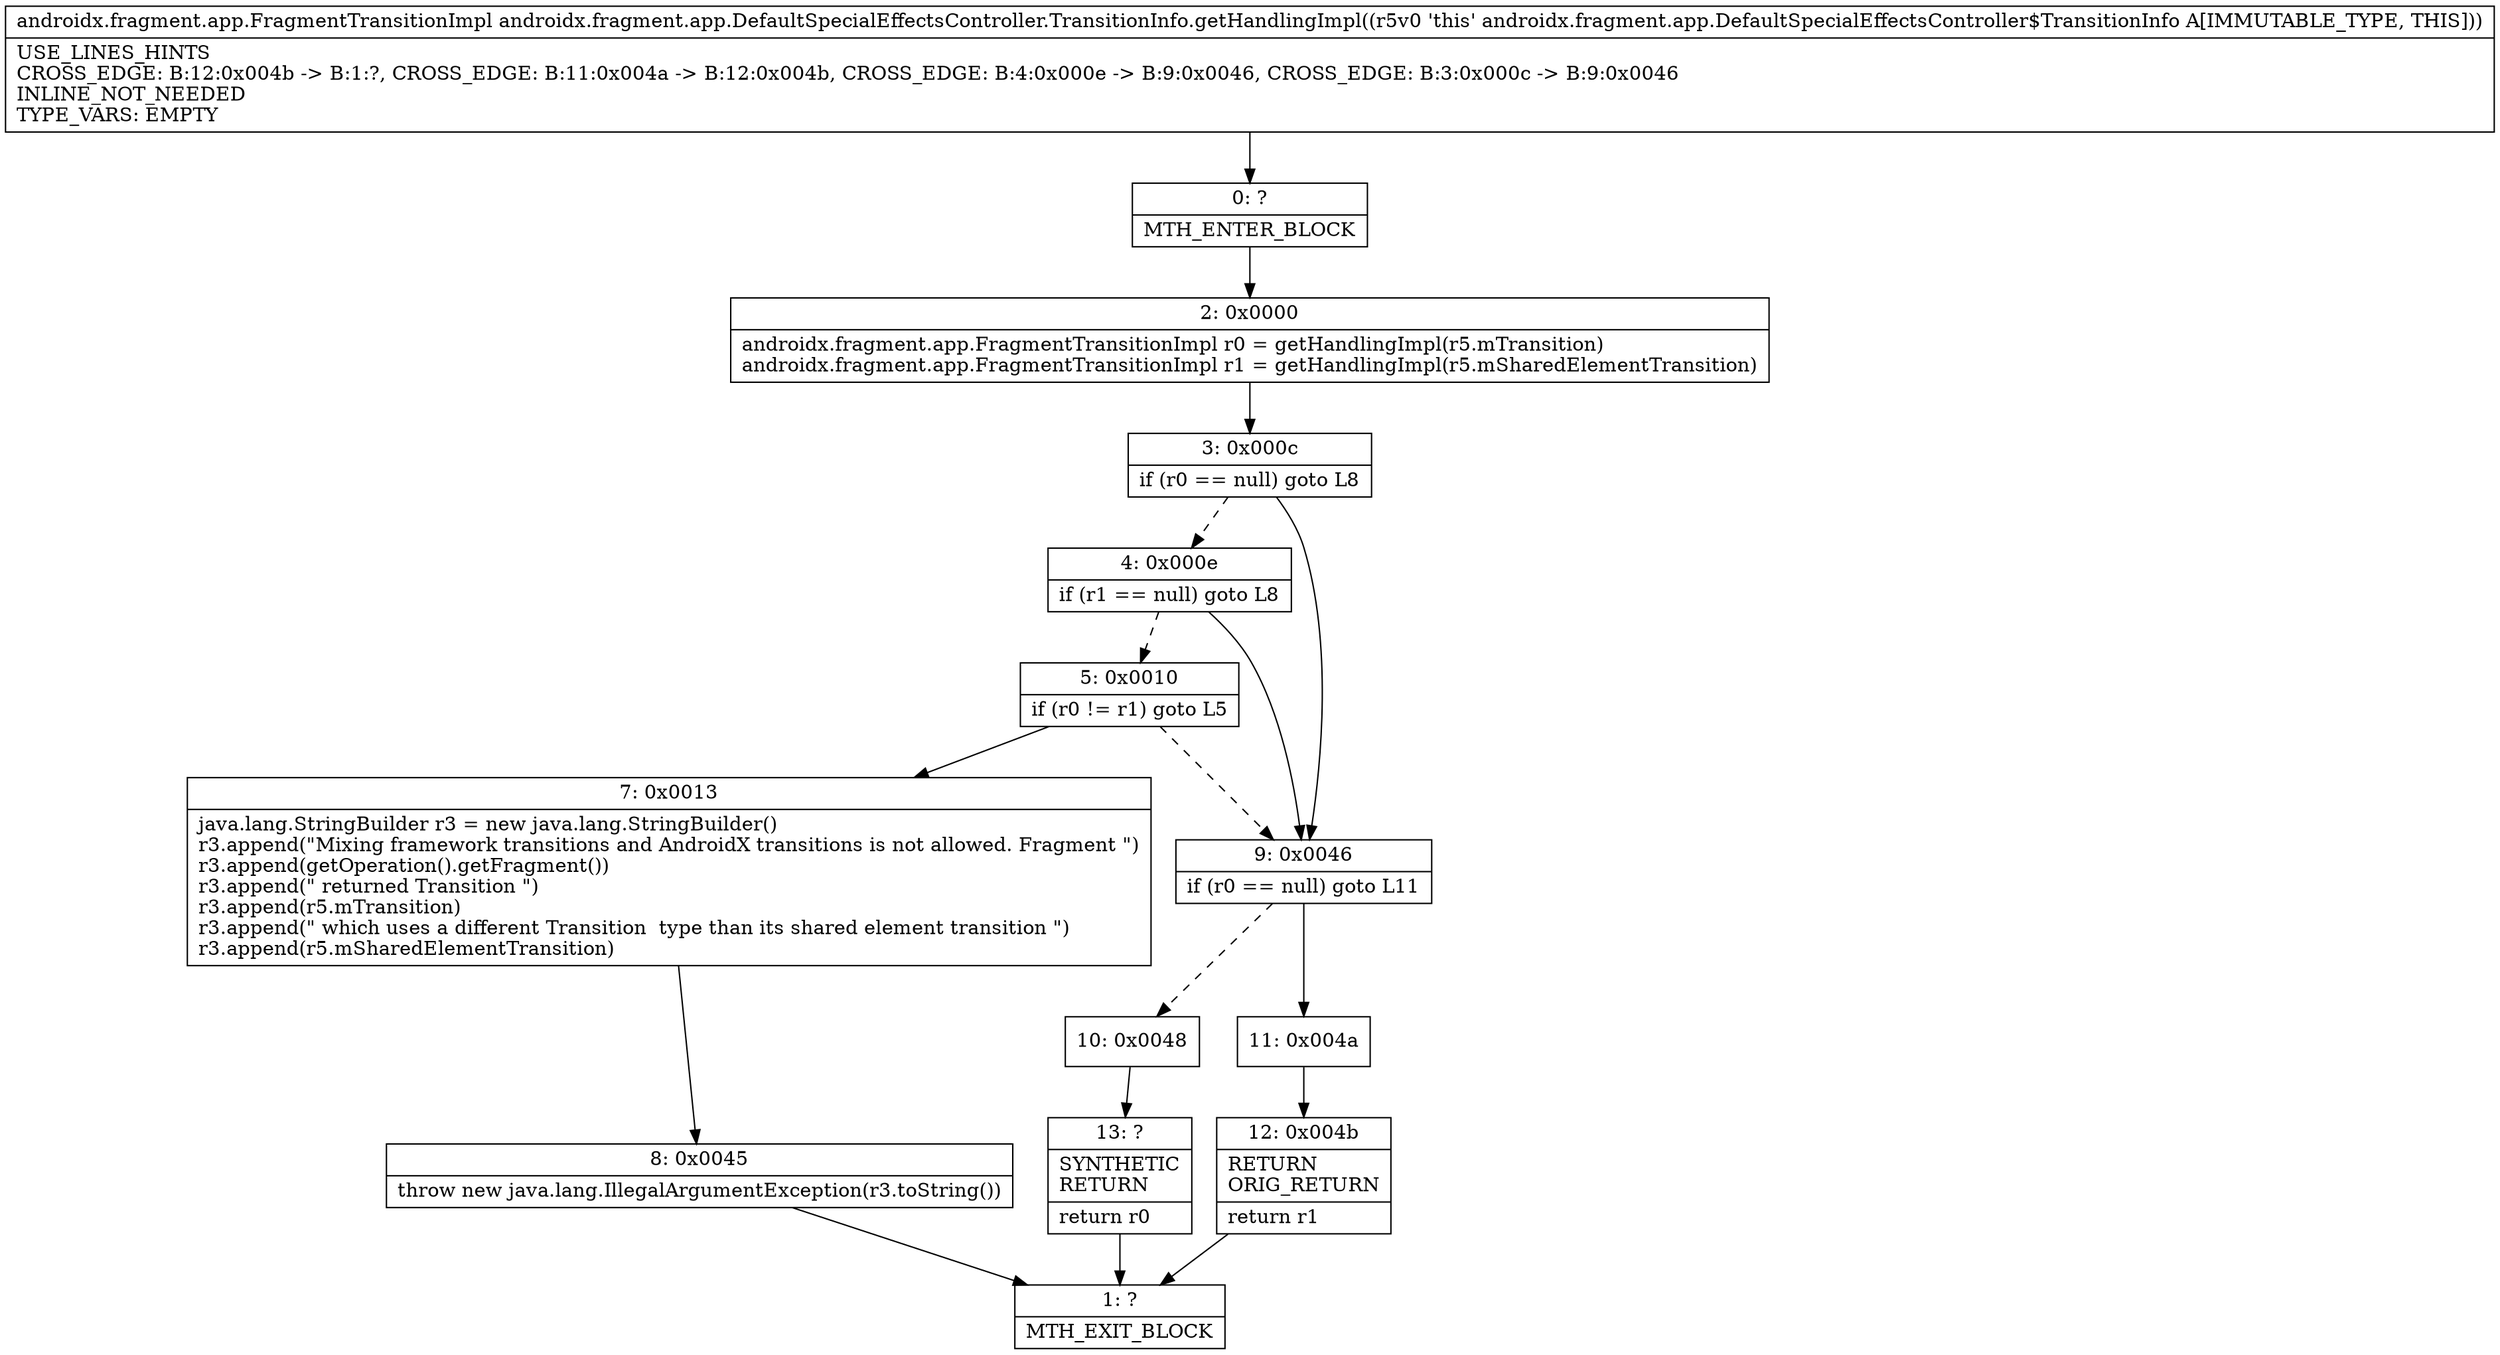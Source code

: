digraph "CFG forandroidx.fragment.app.DefaultSpecialEffectsController.TransitionInfo.getHandlingImpl()Landroidx\/fragment\/app\/FragmentTransitionImpl;" {
Node_0 [shape=record,label="{0\:\ ?|MTH_ENTER_BLOCK\l}"];
Node_2 [shape=record,label="{2\:\ 0x0000|androidx.fragment.app.FragmentTransitionImpl r0 = getHandlingImpl(r5.mTransition)\landroidx.fragment.app.FragmentTransitionImpl r1 = getHandlingImpl(r5.mSharedElementTransition)\l}"];
Node_3 [shape=record,label="{3\:\ 0x000c|if (r0 == null) goto L8\l}"];
Node_4 [shape=record,label="{4\:\ 0x000e|if (r1 == null) goto L8\l}"];
Node_5 [shape=record,label="{5\:\ 0x0010|if (r0 != r1) goto L5\l}"];
Node_7 [shape=record,label="{7\:\ 0x0013|java.lang.StringBuilder r3 = new java.lang.StringBuilder()\lr3.append(\"Mixing framework transitions and AndroidX transitions is not allowed. Fragment \")\lr3.append(getOperation().getFragment())\lr3.append(\" returned Transition \")\lr3.append(r5.mTransition)\lr3.append(\" which uses a different Transition  type than its shared element transition \")\lr3.append(r5.mSharedElementTransition)\l}"];
Node_8 [shape=record,label="{8\:\ 0x0045|throw new java.lang.IllegalArgumentException(r3.toString())\l}"];
Node_1 [shape=record,label="{1\:\ ?|MTH_EXIT_BLOCK\l}"];
Node_9 [shape=record,label="{9\:\ 0x0046|if (r0 == null) goto L11\l}"];
Node_10 [shape=record,label="{10\:\ 0x0048}"];
Node_13 [shape=record,label="{13\:\ ?|SYNTHETIC\lRETURN\l|return r0\l}"];
Node_11 [shape=record,label="{11\:\ 0x004a}"];
Node_12 [shape=record,label="{12\:\ 0x004b|RETURN\lORIG_RETURN\l|return r1\l}"];
MethodNode[shape=record,label="{androidx.fragment.app.FragmentTransitionImpl androidx.fragment.app.DefaultSpecialEffectsController.TransitionInfo.getHandlingImpl((r5v0 'this' androidx.fragment.app.DefaultSpecialEffectsController$TransitionInfo A[IMMUTABLE_TYPE, THIS]))  | USE_LINES_HINTS\lCROSS_EDGE: B:12:0x004b \-\> B:1:?, CROSS_EDGE: B:11:0x004a \-\> B:12:0x004b, CROSS_EDGE: B:4:0x000e \-\> B:9:0x0046, CROSS_EDGE: B:3:0x000c \-\> B:9:0x0046\lINLINE_NOT_NEEDED\lTYPE_VARS: EMPTY\l}"];
MethodNode -> Node_0;Node_0 -> Node_2;
Node_2 -> Node_3;
Node_3 -> Node_4[style=dashed];
Node_3 -> Node_9;
Node_4 -> Node_5[style=dashed];
Node_4 -> Node_9;
Node_5 -> Node_7;
Node_5 -> Node_9[style=dashed];
Node_7 -> Node_8;
Node_8 -> Node_1;
Node_9 -> Node_10[style=dashed];
Node_9 -> Node_11;
Node_10 -> Node_13;
Node_13 -> Node_1;
Node_11 -> Node_12;
Node_12 -> Node_1;
}

